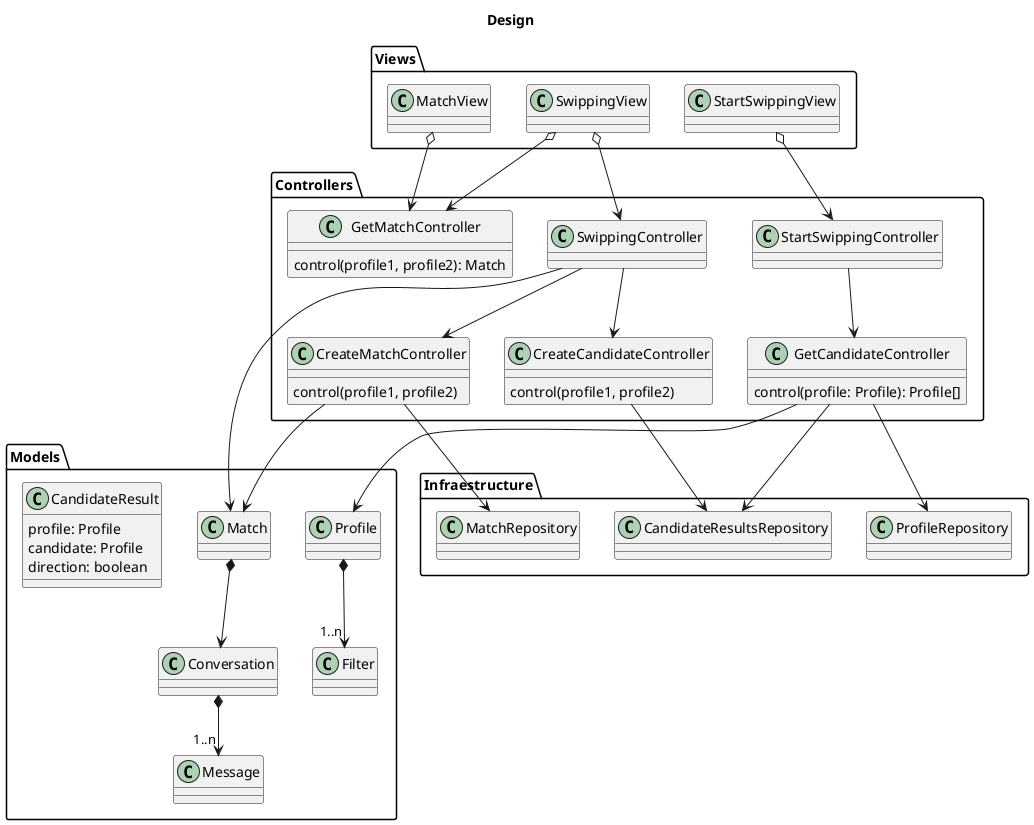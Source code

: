 @startuml Design
title Design

package Views {
  class StartSwippingView
  class SwippingView
  class MatchView
}

package Controllers {
  class SwippingController {
  }
  class GetCandidateController {
    control(profile: Profile): Profile[]
  }
  class GetMatchController {
    control(profile1, profile2): Match
  }
  class CreateMatchController {
    control(profile1, profile2)
  }
  class CreateCandidateController {
    control(profile1, profile2)
  }
  class StartSwippingController
}

package Models {
  ' class User
  class Profile
  class Filter
  class Match
  class Conversation
  class Message
  class CandidateResult {
    profile: Profile
    candidate: Profile
    direction: boolean
  }
}

package Infraestructure {
  class ProfileRepository
  class CandidateResultsRepository
  class MatchRepository
}

StartSwippingView o--> StartSwippingController
StartSwippingController --> GetCandidateController
SwippingView o--> SwippingController
SwippingController --> Match
SwippingController --> CreateCandidateController
GetCandidateController --> ProfileRepository
GetCandidateController --> CandidateResultsRepository
CreateCandidateController --> CandidateResultsRepository
Profile *--> "1..n" Filter
Match *--> Conversation
Conversation *--> "1..n" Message
GetCandidateController --> Profile
SwippingView o--> GetMatchController

MatchView o--> GetMatchController

SwippingController --> CreateMatchController
CreateMatchController --> Match
CreateMatchController --> MatchRepository

@enduml
